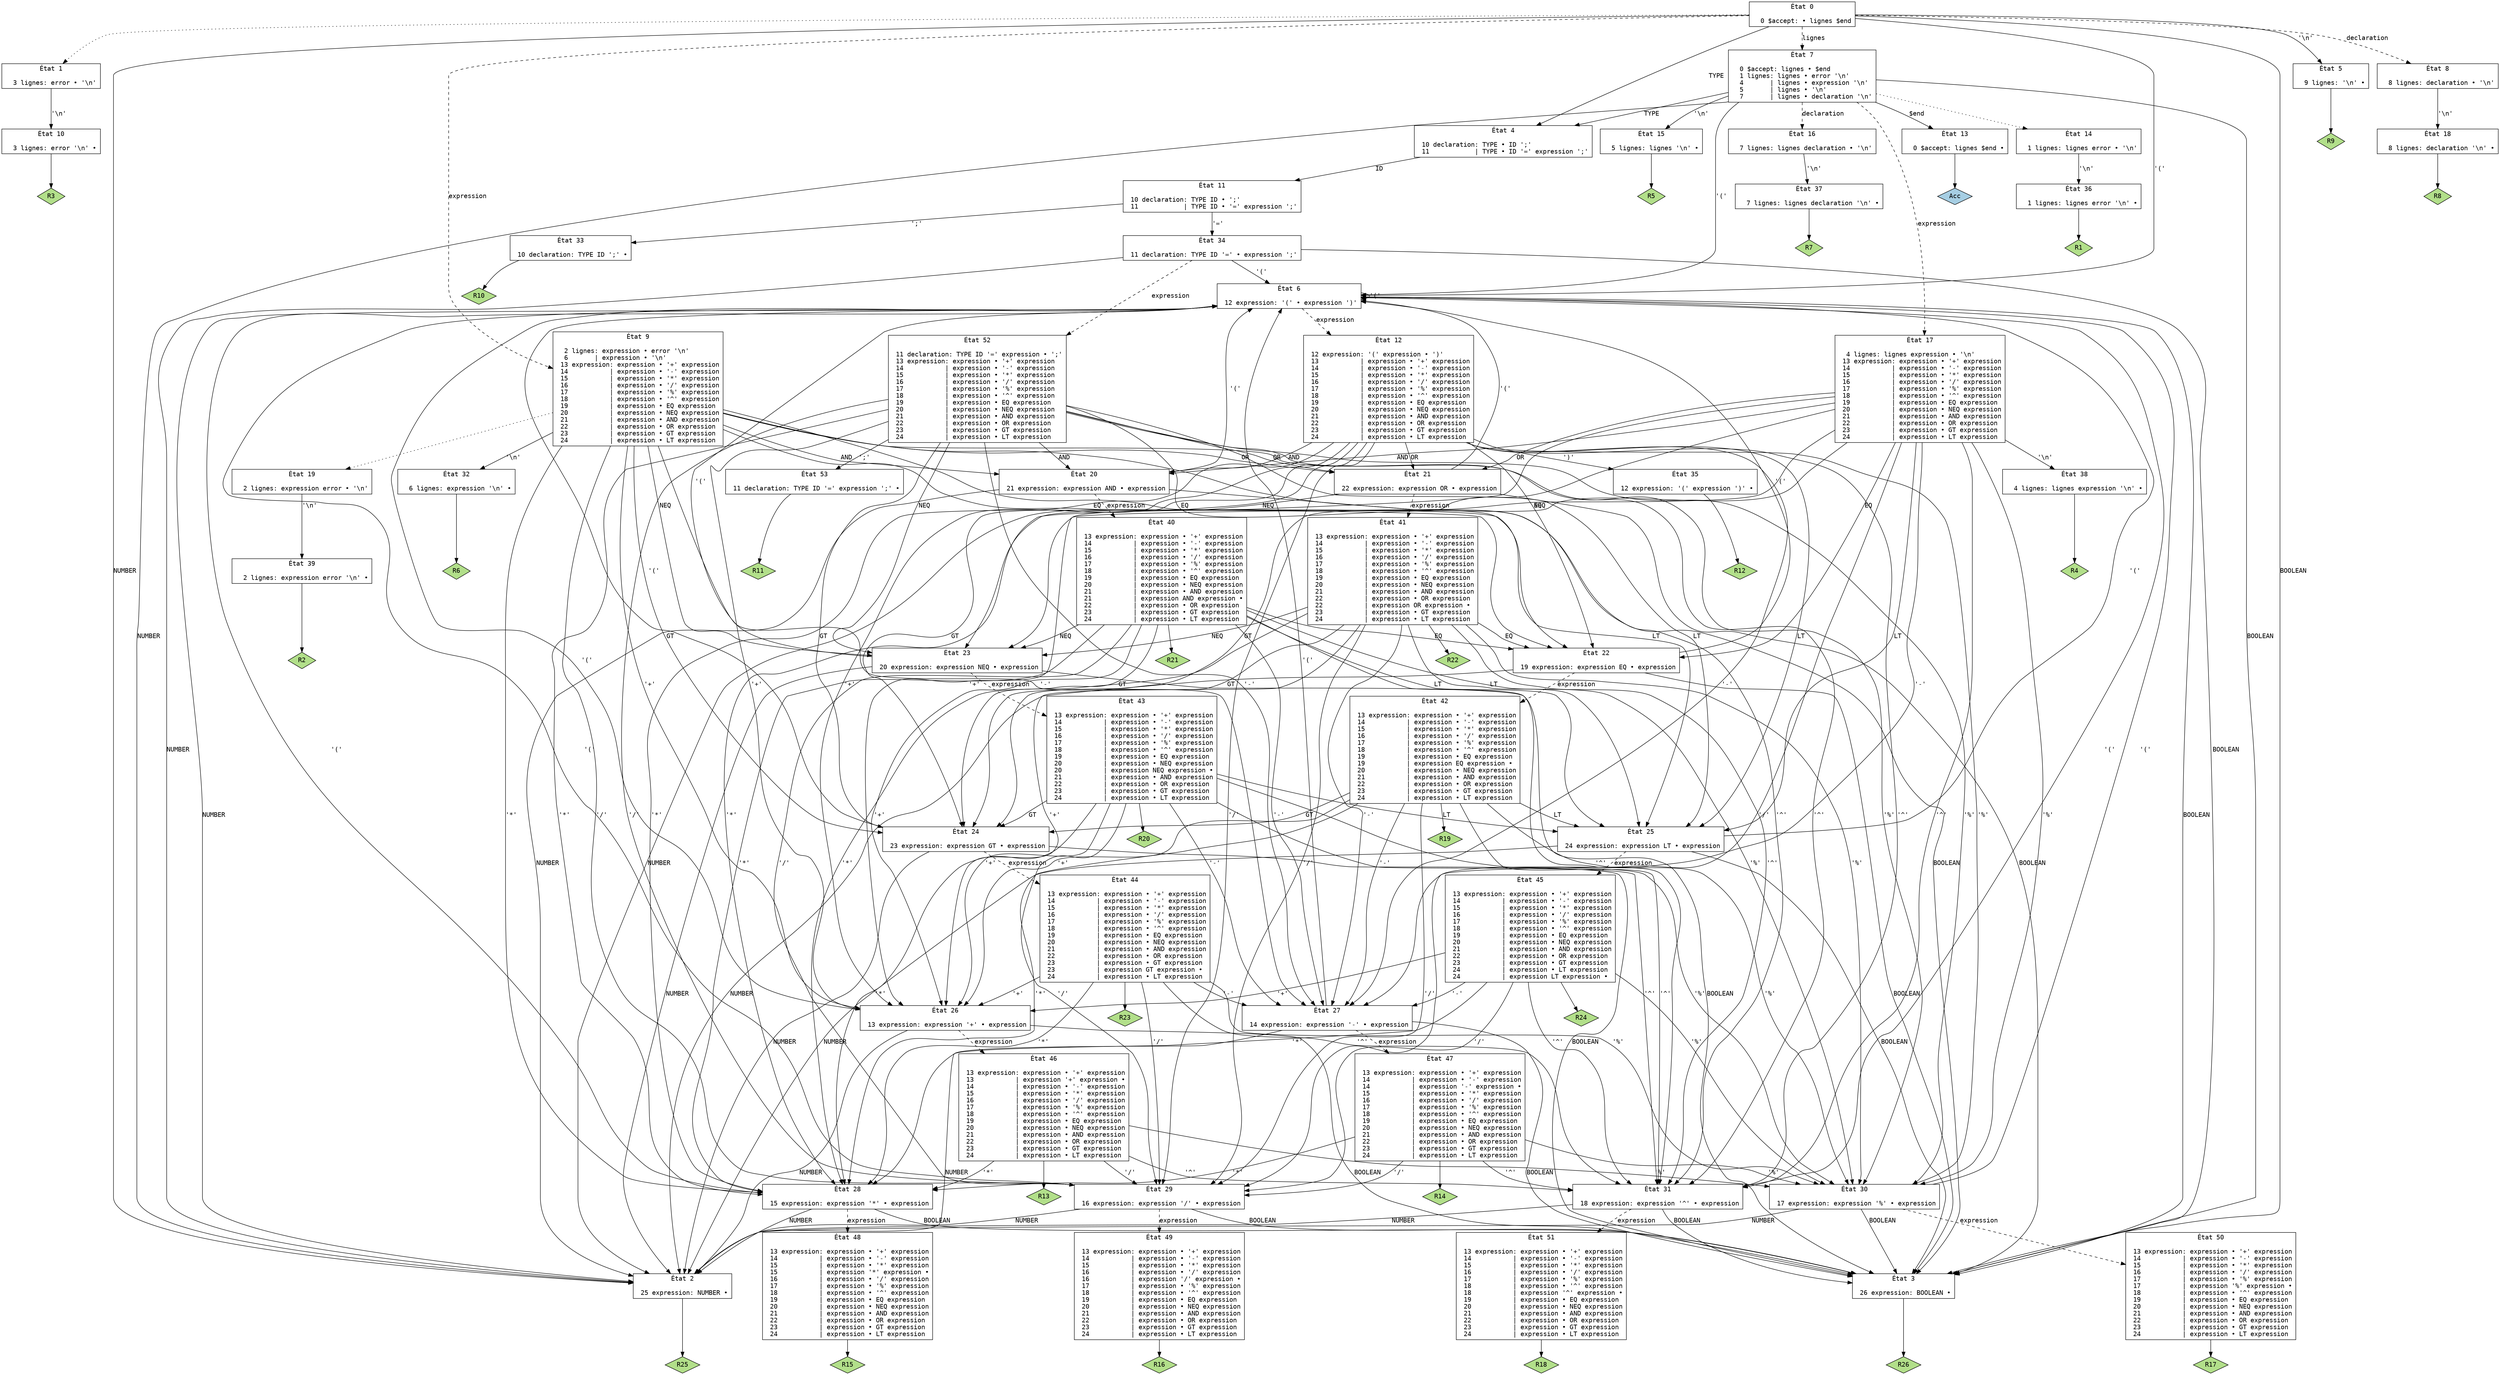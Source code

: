 // Produit par GNU Bison 3.8.2.
// Rapporter les bugs à <bug-bison@gnu.org>.
// Page d'accueil: <https://www.gnu.org/software/bison/>.

digraph "ex4.y"
{
  node [fontname = courier, shape = box, colorscheme = paired6]
  edge [fontname = courier]

  0 [label="État 0\n\l  0 $accept: • lignes $end\l"]
  0 -> 1 [style=dotted]
  0 -> 2 [style=solid label="NUMBER"]
  0 -> 3 [style=solid label="BOOLEAN"]
  0 -> 4 [style=solid label="TYPE"]
  0 -> 5 [style=solid label="'\\n'"]
  0 -> 6 [style=solid label="'('"]
  0 -> 7 [style=dashed label="lignes"]
  0 -> 8 [style=dashed label="declaration"]
  0 -> 9 [style=dashed label="expression"]
  1 [label="État 1\n\l  3 lignes: error • '\\n'\l"]
  1 -> 10 [style=solid label="'\\n'"]
  2 [label="État 2\n\l 25 expression: NUMBER •\l"]
  2 -> "2R25" [style=solid]
 "2R25" [label="R25", fillcolor=3, shape=diamond, style=filled]
  3 [label="État 3\n\l 26 expression: BOOLEAN •\l"]
  3 -> "3R26" [style=solid]
 "3R26" [label="R26", fillcolor=3, shape=diamond, style=filled]
  4 [label="État 4\n\l 10 declaration: TYPE • ID ';'\l 11            | TYPE • ID '=' expression ';'\l"]
  4 -> 11 [style=solid label="ID"]
  5 [label="État 5\n\l  9 lignes: '\\n' •\l"]
  5 -> "5R9" [style=solid]
 "5R9" [label="R9", fillcolor=3, shape=diamond, style=filled]
  6 [label="État 6\n\l 12 expression: '(' • expression ')'\l"]
  6 -> 2 [style=solid label="NUMBER"]
  6 -> 3 [style=solid label="BOOLEAN"]
  6 -> 6 [style=solid label="'('"]
  6 -> 12 [style=dashed label="expression"]
  7 [label="État 7\n\l  0 $accept: lignes • $end\l  1 lignes: lignes • error '\\n'\l  4       | lignes • expression '\\n'\l  5       | lignes • '\\n'\l  7       | lignes • declaration '\\n'\l"]
  7 -> 13 [style=solid label="$end"]
  7 -> 14 [style=dotted]
  7 -> 2 [style=solid label="NUMBER"]
  7 -> 3 [style=solid label="BOOLEAN"]
  7 -> 4 [style=solid label="TYPE"]
  7 -> 15 [style=solid label="'\\n'"]
  7 -> 6 [style=solid label="'('"]
  7 -> 16 [style=dashed label="declaration"]
  7 -> 17 [style=dashed label="expression"]
  8 [label="État 8\n\l  8 lignes: declaration • '\\n'\l"]
  8 -> 18 [style=solid label="'\\n'"]
  9 [label="État 9\n\l  2 lignes: expression • error '\\n'\l  6       | expression • '\\n'\l 13 expression: expression • '+' expression\l 14           | expression • '-' expression\l 15           | expression • '*' expression\l 16           | expression • '/' expression\l 17           | expression • '%' expression\l 18           | expression • '^' expression\l 19           | expression • EQ expression\l 20           | expression • NEQ expression\l 21           | expression • AND expression\l 22           | expression • OR expression\l 23           | expression • GT expression\l 24           | expression • LT expression\l"]
  9 -> 19 [style=dotted]
  9 -> 20 [style=solid label="AND"]
  9 -> 21 [style=solid label="OR"]
  9 -> 22 [style=solid label="EQ"]
  9 -> 23 [style=solid label="NEQ"]
  9 -> 24 [style=solid label="GT"]
  9 -> 25 [style=solid label="LT"]
  9 -> 26 [style=solid label="'+'"]
  9 -> 27 [style=solid label="'-'"]
  9 -> 28 [style=solid label="'*'"]
  9 -> 29 [style=solid label="'/'"]
  9 -> 30 [style=solid label="'%'"]
  9 -> 31 [style=solid label="'^'"]
  9 -> 32 [style=solid label="'\\n'"]
  10 [label="État 10\n\l  3 lignes: error '\\n' •\l"]
  10 -> "10R3" [style=solid]
 "10R3" [label="R3", fillcolor=3, shape=diamond, style=filled]
  11 [label="État 11\n\l 10 declaration: TYPE ID • ';'\l 11            | TYPE ID • '=' expression ';'\l"]
  11 -> 33 [style=solid label="';'"]
  11 -> 34 [style=solid label="'='"]
  12 [label="État 12\n\l 12 expression: '(' expression • ')'\l 13           | expression • '+' expression\l 14           | expression • '-' expression\l 15           | expression • '*' expression\l 16           | expression • '/' expression\l 17           | expression • '%' expression\l 18           | expression • '^' expression\l 19           | expression • EQ expression\l 20           | expression • NEQ expression\l 21           | expression • AND expression\l 22           | expression • OR expression\l 23           | expression • GT expression\l 24           | expression • LT expression\l"]
  12 -> 20 [style=solid label="AND"]
  12 -> 21 [style=solid label="OR"]
  12 -> 22 [style=solid label="EQ"]
  12 -> 23 [style=solid label="NEQ"]
  12 -> 24 [style=solid label="GT"]
  12 -> 25 [style=solid label="LT"]
  12 -> 26 [style=solid label="'+'"]
  12 -> 27 [style=solid label="'-'"]
  12 -> 28 [style=solid label="'*'"]
  12 -> 29 [style=solid label="'/'"]
  12 -> 30 [style=solid label="'%'"]
  12 -> 31 [style=solid label="'^'"]
  12 -> 35 [style=solid label="')'"]
  13 [label="État 13\n\l  0 $accept: lignes $end •\l"]
  13 -> "13R0" [style=solid]
 "13R0" [label="Acc", fillcolor=1, shape=diamond, style=filled]
  14 [label="État 14\n\l  1 lignes: lignes error • '\\n'\l"]
  14 -> 36 [style=solid label="'\\n'"]
  15 [label="État 15\n\l  5 lignes: lignes '\\n' •\l"]
  15 -> "15R5" [style=solid]
 "15R5" [label="R5", fillcolor=3, shape=diamond, style=filled]
  16 [label="État 16\n\l  7 lignes: lignes declaration • '\\n'\l"]
  16 -> 37 [style=solid label="'\\n'"]
  17 [label="État 17\n\l  4 lignes: lignes expression • '\\n'\l 13 expression: expression • '+' expression\l 14           | expression • '-' expression\l 15           | expression • '*' expression\l 16           | expression • '/' expression\l 17           | expression • '%' expression\l 18           | expression • '^' expression\l 19           | expression • EQ expression\l 20           | expression • NEQ expression\l 21           | expression • AND expression\l 22           | expression • OR expression\l 23           | expression • GT expression\l 24           | expression • LT expression\l"]
  17 -> 20 [style=solid label="AND"]
  17 -> 21 [style=solid label="OR"]
  17 -> 22 [style=solid label="EQ"]
  17 -> 23 [style=solid label="NEQ"]
  17 -> 24 [style=solid label="GT"]
  17 -> 25 [style=solid label="LT"]
  17 -> 26 [style=solid label="'+'"]
  17 -> 27 [style=solid label="'-'"]
  17 -> 28 [style=solid label="'*'"]
  17 -> 29 [style=solid label="'/'"]
  17 -> 30 [style=solid label="'%'"]
  17 -> 31 [style=solid label="'^'"]
  17 -> 38 [style=solid label="'\\n'"]
  18 [label="État 18\n\l  8 lignes: declaration '\\n' •\l"]
  18 -> "18R8" [style=solid]
 "18R8" [label="R8", fillcolor=3, shape=diamond, style=filled]
  19 [label="État 19\n\l  2 lignes: expression error • '\\n'\l"]
  19 -> 39 [style=solid label="'\\n'"]
  20 [label="État 20\n\l 21 expression: expression AND • expression\l"]
  20 -> 2 [style=solid label="NUMBER"]
  20 -> 3 [style=solid label="BOOLEAN"]
  20 -> 6 [style=solid label="'('"]
  20 -> 40 [style=dashed label="expression"]
  21 [label="État 21\n\l 22 expression: expression OR • expression\l"]
  21 -> 2 [style=solid label="NUMBER"]
  21 -> 3 [style=solid label="BOOLEAN"]
  21 -> 6 [style=solid label="'('"]
  21 -> 41 [style=dashed label="expression"]
  22 [label="État 22\n\l 19 expression: expression EQ • expression\l"]
  22 -> 2 [style=solid label="NUMBER"]
  22 -> 3 [style=solid label="BOOLEAN"]
  22 -> 6 [style=solid label="'('"]
  22 -> 42 [style=dashed label="expression"]
  23 [label="État 23\n\l 20 expression: expression NEQ • expression\l"]
  23 -> 2 [style=solid label="NUMBER"]
  23 -> 3 [style=solid label="BOOLEAN"]
  23 -> 6 [style=solid label="'('"]
  23 -> 43 [style=dashed label="expression"]
  24 [label="État 24\n\l 23 expression: expression GT • expression\l"]
  24 -> 2 [style=solid label="NUMBER"]
  24 -> 3 [style=solid label="BOOLEAN"]
  24 -> 6 [style=solid label="'('"]
  24 -> 44 [style=dashed label="expression"]
  25 [label="État 25\n\l 24 expression: expression LT • expression\l"]
  25 -> 2 [style=solid label="NUMBER"]
  25 -> 3 [style=solid label="BOOLEAN"]
  25 -> 6 [style=solid label="'('"]
  25 -> 45 [style=dashed label="expression"]
  26 [label="État 26\n\l 13 expression: expression '+' • expression\l"]
  26 -> 2 [style=solid label="NUMBER"]
  26 -> 3 [style=solid label="BOOLEAN"]
  26 -> 6 [style=solid label="'('"]
  26 -> 46 [style=dashed label="expression"]
  27 [label="État 27\n\l 14 expression: expression '-' • expression\l"]
  27 -> 2 [style=solid label="NUMBER"]
  27 -> 3 [style=solid label="BOOLEAN"]
  27 -> 6 [style=solid label="'('"]
  27 -> 47 [style=dashed label="expression"]
  28 [label="État 28\n\l 15 expression: expression '*' • expression\l"]
  28 -> 2 [style=solid label="NUMBER"]
  28 -> 3 [style=solid label="BOOLEAN"]
  28 -> 6 [style=solid label="'('"]
  28 -> 48 [style=dashed label="expression"]
  29 [label="État 29\n\l 16 expression: expression '/' • expression\l"]
  29 -> 2 [style=solid label="NUMBER"]
  29 -> 3 [style=solid label="BOOLEAN"]
  29 -> 6 [style=solid label="'('"]
  29 -> 49 [style=dashed label="expression"]
  30 [label="État 30\n\l 17 expression: expression '%' • expression\l"]
  30 -> 2 [style=solid label="NUMBER"]
  30 -> 3 [style=solid label="BOOLEAN"]
  30 -> 6 [style=solid label="'('"]
  30 -> 50 [style=dashed label="expression"]
  31 [label="État 31\n\l 18 expression: expression '^' • expression\l"]
  31 -> 2 [style=solid label="NUMBER"]
  31 -> 3 [style=solid label="BOOLEAN"]
  31 -> 6 [style=solid label="'('"]
  31 -> 51 [style=dashed label="expression"]
  32 [label="État 32\n\l  6 lignes: expression '\\n' •\l"]
  32 -> "32R6" [style=solid]
 "32R6" [label="R6", fillcolor=3, shape=diamond, style=filled]
  33 [label="État 33\n\l 10 declaration: TYPE ID ';' •\l"]
  33 -> "33R10" [style=solid]
 "33R10" [label="R10", fillcolor=3, shape=diamond, style=filled]
  34 [label="État 34\n\l 11 declaration: TYPE ID '=' • expression ';'\l"]
  34 -> 2 [style=solid label="NUMBER"]
  34 -> 3 [style=solid label="BOOLEAN"]
  34 -> 6 [style=solid label="'('"]
  34 -> 52 [style=dashed label="expression"]
  35 [label="État 35\n\l 12 expression: '(' expression ')' •\l"]
  35 -> "35R12" [style=solid]
 "35R12" [label="R12", fillcolor=3, shape=diamond, style=filled]
  36 [label="État 36\n\l  1 lignes: lignes error '\\n' •\l"]
  36 -> "36R1" [style=solid]
 "36R1" [label="R1", fillcolor=3, shape=diamond, style=filled]
  37 [label="État 37\n\l  7 lignes: lignes declaration '\\n' •\l"]
  37 -> "37R7" [style=solid]
 "37R7" [label="R7", fillcolor=3, shape=diamond, style=filled]
  38 [label="État 38\n\l  4 lignes: lignes expression '\\n' •\l"]
  38 -> "38R4" [style=solid]
 "38R4" [label="R4", fillcolor=3, shape=diamond, style=filled]
  39 [label="État 39\n\l  2 lignes: expression error '\\n' •\l"]
  39 -> "39R2" [style=solid]
 "39R2" [label="R2", fillcolor=3, shape=diamond, style=filled]
  40 [label="État 40\n\l 13 expression: expression • '+' expression\l 14           | expression • '-' expression\l 15           | expression • '*' expression\l 16           | expression • '/' expression\l 17           | expression • '%' expression\l 18           | expression • '^' expression\l 19           | expression • EQ expression\l 20           | expression • NEQ expression\l 21           | expression • AND expression\l 21           | expression AND expression •\l 22           | expression • OR expression\l 23           | expression • GT expression\l 24           | expression • LT expression\l"]
  40 -> 22 [style=solid label="EQ"]
  40 -> 23 [style=solid label="NEQ"]
  40 -> 24 [style=solid label="GT"]
  40 -> 25 [style=solid label="LT"]
  40 -> 26 [style=solid label="'+'"]
  40 -> 27 [style=solid label="'-'"]
  40 -> 28 [style=solid label="'*'"]
  40 -> 29 [style=solid label="'/'"]
  40 -> 30 [style=solid label="'%'"]
  40 -> 31 [style=solid label="'^'"]
  40 -> "40R21" [style=solid]
 "40R21" [label="R21", fillcolor=3, shape=diamond, style=filled]
  41 [label="État 41\n\l 13 expression: expression • '+' expression\l 14           | expression • '-' expression\l 15           | expression • '*' expression\l 16           | expression • '/' expression\l 17           | expression • '%' expression\l 18           | expression • '^' expression\l 19           | expression • EQ expression\l 20           | expression • NEQ expression\l 21           | expression • AND expression\l 22           | expression • OR expression\l 22           | expression OR expression •\l 23           | expression • GT expression\l 24           | expression • LT expression\l"]
  41 -> 22 [style=solid label="EQ"]
  41 -> 23 [style=solid label="NEQ"]
  41 -> 24 [style=solid label="GT"]
  41 -> 25 [style=solid label="LT"]
  41 -> 26 [style=solid label="'+'"]
  41 -> 27 [style=solid label="'-'"]
  41 -> 28 [style=solid label="'*'"]
  41 -> 29 [style=solid label="'/'"]
  41 -> 30 [style=solid label="'%'"]
  41 -> 31 [style=solid label="'^'"]
  41 -> "41R22" [style=solid]
 "41R22" [label="R22", fillcolor=3, shape=diamond, style=filled]
  42 [label="État 42\n\l 13 expression: expression • '+' expression\l 14           | expression • '-' expression\l 15           | expression • '*' expression\l 16           | expression • '/' expression\l 17           | expression • '%' expression\l 18           | expression • '^' expression\l 19           | expression • EQ expression\l 19           | expression EQ expression •\l 20           | expression • NEQ expression\l 21           | expression • AND expression\l 22           | expression • OR expression\l 23           | expression • GT expression\l 24           | expression • LT expression\l"]
  42 -> 24 [style=solid label="GT"]
  42 -> 25 [style=solid label="LT"]
  42 -> 26 [style=solid label="'+'"]
  42 -> 27 [style=solid label="'-'"]
  42 -> 28 [style=solid label="'*'"]
  42 -> 29 [style=solid label="'/'"]
  42 -> 30 [style=solid label="'%'"]
  42 -> 31 [style=solid label="'^'"]
  42 -> "42R19" [style=solid]
 "42R19" [label="R19", fillcolor=3, shape=diamond, style=filled]
  43 [label="État 43\n\l 13 expression: expression • '+' expression\l 14           | expression • '-' expression\l 15           | expression • '*' expression\l 16           | expression • '/' expression\l 17           | expression • '%' expression\l 18           | expression • '^' expression\l 19           | expression • EQ expression\l 20           | expression • NEQ expression\l 20           | expression NEQ expression •\l 21           | expression • AND expression\l 22           | expression • OR expression\l 23           | expression • GT expression\l 24           | expression • LT expression\l"]
  43 -> 24 [style=solid label="GT"]
  43 -> 25 [style=solid label="LT"]
  43 -> 26 [style=solid label="'+'"]
  43 -> 27 [style=solid label="'-'"]
  43 -> 28 [style=solid label="'*'"]
  43 -> 29 [style=solid label="'/'"]
  43 -> 30 [style=solid label="'%'"]
  43 -> 31 [style=solid label="'^'"]
  43 -> "43R20" [style=solid]
 "43R20" [label="R20", fillcolor=3, shape=diamond, style=filled]
  44 [label="État 44\n\l 13 expression: expression • '+' expression\l 14           | expression • '-' expression\l 15           | expression • '*' expression\l 16           | expression • '/' expression\l 17           | expression • '%' expression\l 18           | expression • '^' expression\l 19           | expression • EQ expression\l 20           | expression • NEQ expression\l 21           | expression • AND expression\l 22           | expression • OR expression\l 23           | expression • GT expression\l 23           | expression GT expression •\l 24           | expression • LT expression\l"]
  44 -> 26 [style=solid label="'+'"]
  44 -> 27 [style=solid label="'-'"]
  44 -> 28 [style=solid label="'*'"]
  44 -> 29 [style=solid label="'/'"]
  44 -> 30 [style=solid label="'%'"]
  44 -> 31 [style=solid label="'^'"]
  44 -> "44R23" [style=solid]
 "44R23" [label="R23", fillcolor=3, shape=diamond, style=filled]
  45 [label="État 45\n\l 13 expression: expression • '+' expression\l 14           | expression • '-' expression\l 15           | expression • '*' expression\l 16           | expression • '/' expression\l 17           | expression • '%' expression\l 18           | expression • '^' expression\l 19           | expression • EQ expression\l 20           | expression • NEQ expression\l 21           | expression • AND expression\l 22           | expression • OR expression\l 23           | expression • GT expression\l 24           | expression • LT expression\l 24           | expression LT expression •\l"]
  45 -> 26 [style=solid label="'+'"]
  45 -> 27 [style=solid label="'-'"]
  45 -> 28 [style=solid label="'*'"]
  45 -> 29 [style=solid label="'/'"]
  45 -> 30 [style=solid label="'%'"]
  45 -> 31 [style=solid label="'^'"]
  45 -> "45R24" [style=solid]
 "45R24" [label="R24", fillcolor=3, shape=diamond, style=filled]
  46 [label="État 46\n\l 13 expression: expression • '+' expression\l 13           | expression '+' expression •\l 14           | expression • '-' expression\l 15           | expression • '*' expression\l 16           | expression • '/' expression\l 17           | expression • '%' expression\l 18           | expression • '^' expression\l 19           | expression • EQ expression\l 20           | expression • NEQ expression\l 21           | expression • AND expression\l 22           | expression • OR expression\l 23           | expression • GT expression\l 24           | expression • LT expression\l"]
  46 -> 28 [style=solid label="'*'"]
  46 -> 29 [style=solid label="'/'"]
  46 -> 30 [style=solid label="'%'"]
  46 -> 31 [style=solid label="'^'"]
  46 -> "46R13" [style=solid]
 "46R13" [label="R13", fillcolor=3, shape=diamond, style=filled]
  47 [label="État 47\n\l 13 expression: expression • '+' expression\l 14           | expression • '-' expression\l 14           | expression '-' expression •\l 15           | expression • '*' expression\l 16           | expression • '/' expression\l 17           | expression • '%' expression\l 18           | expression • '^' expression\l 19           | expression • EQ expression\l 20           | expression • NEQ expression\l 21           | expression • AND expression\l 22           | expression • OR expression\l 23           | expression • GT expression\l 24           | expression • LT expression\l"]
  47 -> 28 [style=solid label="'*'"]
  47 -> 29 [style=solid label="'/'"]
  47 -> 30 [style=solid label="'%'"]
  47 -> 31 [style=solid label="'^'"]
  47 -> "47R14" [style=solid]
 "47R14" [label="R14", fillcolor=3, shape=diamond, style=filled]
  48 [label="État 48\n\l 13 expression: expression • '+' expression\l 14           | expression • '-' expression\l 15           | expression • '*' expression\l 15           | expression '*' expression •\l 16           | expression • '/' expression\l 17           | expression • '%' expression\l 18           | expression • '^' expression\l 19           | expression • EQ expression\l 20           | expression • NEQ expression\l 21           | expression • AND expression\l 22           | expression • OR expression\l 23           | expression • GT expression\l 24           | expression • LT expression\l"]
  48 -> "48R15" [style=solid]
 "48R15" [label="R15", fillcolor=3, shape=diamond, style=filled]
  49 [label="État 49\n\l 13 expression: expression • '+' expression\l 14           | expression • '-' expression\l 15           | expression • '*' expression\l 16           | expression • '/' expression\l 16           | expression '/' expression •\l 17           | expression • '%' expression\l 18           | expression • '^' expression\l 19           | expression • EQ expression\l 20           | expression • NEQ expression\l 21           | expression • AND expression\l 22           | expression • OR expression\l 23           | expression • GT expression\l 24           | expression • LT expression\l"]
  49 -> "49R16" [style=solid]
 "49R16" [label="R16", fillcolor=3, shape=diamond, style=filled]
  50 [label="État 50\n\l 13 expression: expression • '+' expression\l 14           | expression • '-' expression\l 15           | expression • '*' expression\l 16           | expression • '/' expression\l 17           | expression • '%' expression\l 17           | expression '%' expression •\l 18           | expression • '^' expression\l 19           | expression • EQ expression\l 20           | expression • NEQ expression\l 21           | expression • AND expression\l 22           | expression • OR expression\l 23           | expression • GT expression\l 24           | expression • LT expression\l"]
  50 -> "50R17" [style=solid]
 "50R17" [label="R17", fillcolor=3, shape=diamond, style=filled]
  51 [label="État 51\n\l 13 expression: expression • '+' expression\l 14           | expression • '-' expression\l 15           | expression • '*' expression\l 16           | expression • '/' expression\l 17           | expression • '%' expression\l 18           | expression • '^' expression\l 18           | expression '^' expression •\l 19           | expression • EQ expression\l 20           | expression • NEQ expression\l 21           | expression • AND expression\l 22           | expression • OR expression\l 23           | expression • GT expression\l 24           | expression • LT expression\l"]
  51 -> "51R18" [style=solid]
 "51R18" [label="R18", fillcolor=3, shape=diamond, style=filled]
  52 [label="État 52\n\l 11 declaration: TYPE ID '=' expression • ';'\l 13 expression: expression • '+' expression\l 14           | expression • '-' expression\l 15           | expression • '*' expression\l 16           | expression • '/' expression\l 17           | expression • '%' expression\l 18           | expression • '^' expression\l 19           | expression • EQ expression\l 20           | expression • NEQ expression\l 21           | expression • AND expression\l 22           | expression • OR expression\l 23           | expression • GT expression\l 24           | expression • LT expression\l"]
  52 -> 20 [style=solid label="AND"]
  52 -> 21 [style=solid label="OR"]
  52 -> 22 [style=solid label="EQ"]
  52 -> 23 [style=solid label="NEQ"]
  52 -> 24 [style=solid label="GT"]
  52 -> 25 [style=solid label="LT"]
  52 -> 26 [style=solid label="'+'"]
  52 -> 27 [style=solid label="'-'"]
  52 -> 28 [style=solid label="'*'"]
  52 -> 29 [style=solid label="'/'"]
  52 -> 30 [style=solid label="'%'"]
  52 -> 31 [style=solid label="'^'"]
  52 -> 53 [style=solid label="';'"]
  53 [label="État 53\n\l 11 declaration: TYPE ID '=' expression ';' •\l"]
  53 -> "53R11" [style=solid]
 "53R11" [label="R11", fillcolor=3, shape=diamond, style=filled]
}
